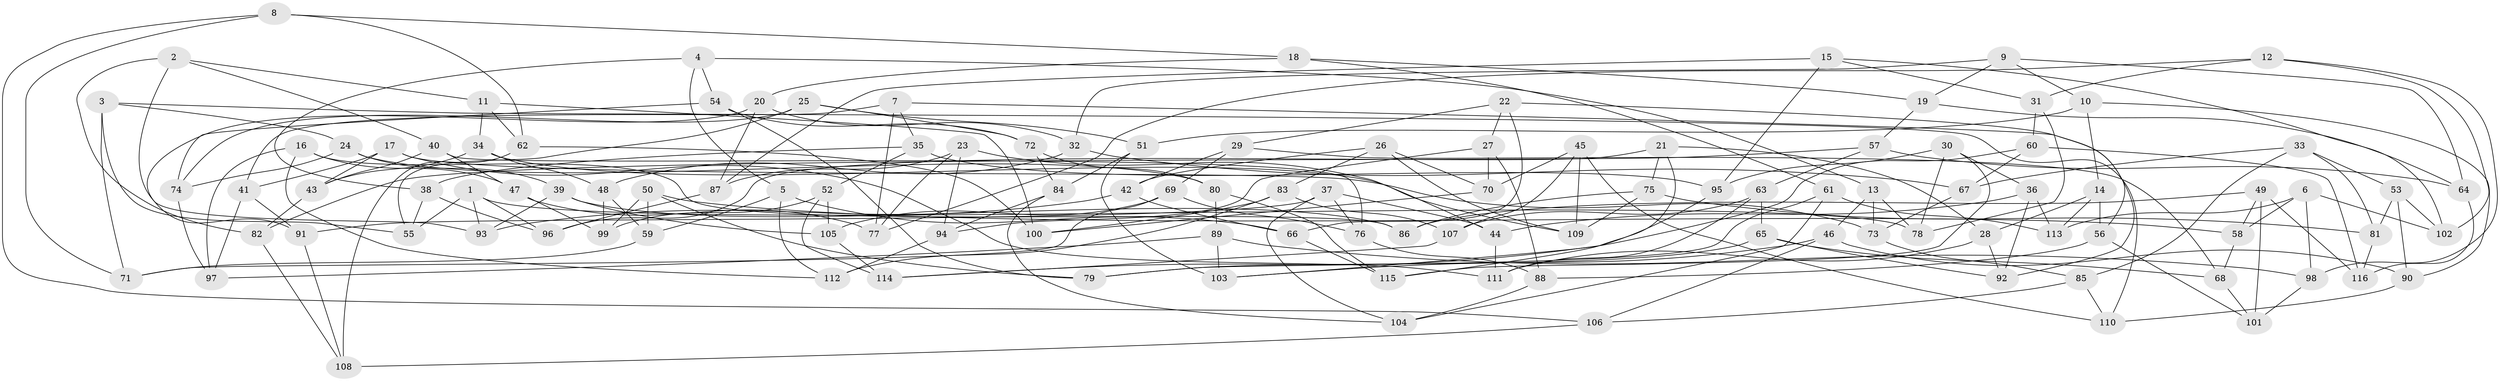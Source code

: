 // coarse degree distribution, {3: 0.10344827586206896, 9: 0.08620689655172414, 4: 0.5862068965517241, 6: 0.034482758620689655, 11: 0.034482758620689655, 8: 0.034482758620689655, 10: 0.034482758620689655, 7: 0.05172413793103448, 5: 0.034482758620689655}
// Generated by graph-tools (version 1.1) at 2025/53/03/04/25 22:53:47]
// undirected, 116 vertices, 232 edges
graph export_dot {
  node [color=gray90,style=filled];
  1;
  2;
  3;
  4;
  5;
  6;
  7;
  8;
  9;
  10;
  11;
  12;
  13;
  14;
  15;
  16;
  17;
  18;
  19;
  20;
  21;
  22;
  23;
  24;
  25;
  26;
  27;
  28;
  29;
  30;
  31;
  32;
  33;
  34;
  35;
  36;
  37;
  38;
  39;
  40;
  41;
  42;
  43;
  44;
  45;
  46;
  47;
  48;
  49;
  50;
  51;
  52;
  53;
  54;
  55;
  56;
  57;
  58;
  59;
  60;
  61;
  62;
  63;
  64;
  65;
  66;
  67;
  68;
  69;
  70;
  71;
  72;
  73;
  74;
  75;
  76;
  77;
  78;
  79;
  80;
  81;
  82;
  83;
  84;
  85;
  86;
  87;
  88;
  89;
  90;
  91;
  92;
  93;
  94;
  95;
  96;
  97;
  98;
  99;
  100;
  101;
  102;
  103;
  104;
  105;
  106;
  107;
  108;
  109;
  110;
  111;
  112;
  113;
  114;
  115;
  116;
  1 -- 96;
  1 -- 93;
  1 -- 78;
  1 -- 55;
  2 -- 40;
  2 -- 93;
  2 -- 11;
  2 -- 82;
  3 -- 71;
  3 -- 110;
  3 -- 24;
  3 -- 55;
  4 -- 5;
  4 -- 13;
  4 -- 38;
  4 -- 54;
  5 -- 59;
  5 -- 66;
  5 -- 112;
  6 -- 98;
  6 -- 113;
  6 -- 58;
  6 -- 102;
  7 -- 77;
  7 -- 35;
  7 -- 41;
  7 -- 92;
  8 -- 62;
  8 -- 71;
  8 -- 106;
  8 -- 18;
  9 -- 64;
  9 -- 19;
  9 -- 10;
  9 -- 32;
  10 -- 14;
  10 -- 90;
  10 -- 51;
  11 -- 100;
  11 -- 62;
  11 -- 34;
  12 -- 31;
  12 -- 102;
  12 -- 77;
  12 -- 98;
  13 -- 78;
  13 -- 73;
  13 -- 46;
  14 -- 56;
  14 -- 28;
  14 -- 113;
  15 -- 102;
  15 -- 87;
  15 -- 31;
  15 -- 95;
  16 -- 47;
  16 -- 112;
  16 -- 97;
  16 -- 86;
  17 -- 111;
  17 -- 43;
  17 -- 73;
  17 -- 41;
  18 -- 19;
  18 -- 61;
  18 -- 20;
  19 -- 57;
  19 -- 64;
  20 -- 87;
  20 -- 91;
  20 -- 32;
  21 -- 115;
  21 -- 75;
  21 -- 96;
  21 -- 28;
  22 -- 29;
  22 -- 66;
  22 -- 27;
  22 -- 56;
  23 -- 44;
  23 -- 77;
  23 -- 94;
  23 -- 87;
  24 -- 80;
  24 -- 74;
  24 -- 39;
  25 -- 55;
  25 -- 51;
  25 -- 72;
  25 -- 74;
  26 -- 83;
  26 -- 42;
  26 -- 109;
  26 -- 70;
  27 -- 88;
  27 -- 94;
  27 -- 70;
  28 -- 111;
  28 -- 92;
  29 -- 68;
  29 -- 42;
  29 -- 69;
  30 -- 36;
  30 -- 115;
  30 -- 78;
  30 -- 95;
  31 -- 60;
  31 -- 78;
  32 -- 67;
  32 -- 48;
  33 -- 53;
  33 -- 67;
  33 -- 81;
  33 -- 85;
  34 -- 48;
  34 -- 109;
  34 -- 43;
  35 -- 95;
  35 -- 38;
  35 -- 52;
  36 -- 92;
  36 -- 44;
  36 -- 113;
  37 -- 44;
  37 -- 91;
  37 -- 76;
  37 -- 104;
  38 -- 96;
  38 -- 55;
  39 -- 93;
  39 -- 105;
  39 -- 86;
  40 -- 47;
  40 -- 76;
  40 -- 43;
  41 -- 91;
  41 -- 97;
  42 -- 66;
  42 -- 93;
  43 -- 82;
  44 -- 111;
  45 -- 110;
  45 -- 107;
  45 -- 70;
  45 -- 109;
  46 -- 90;
  46 -- 103;
  46 -- 106;
  47 -- 77;
  47 -- 99;
  48 -- 99;
  48 -- 59;
  49 -- 58;
  49 -- 116;
  49 -- 86;
  49 -- 101;
  50 -- 79;
  50 -- 59;
  50 -- 58;
  50 -- 99;
  51 -- 84;
  51 -- 103;
  52 -- 105;
  52 -- 99;
  52 -- 114;
  53 -- 102;
  53 -- 81;
  53 -- 90;
  54 -- 72;
  54 -- 74;
  54 -- 79;
  56 -- 101;
  56 -- 88;
  57 -- 64;
  57 -- 82;
  57 -- 63;
  58 -- 68;
  59 -- 71;
  60 -- 116;
  60 -- 114;
  60 -- 67;
  61 -- 104;
  61 -- 79;
  61 -- 113;
  62 -- 100;
  62 -- 108;
  63 -- 65;
  63 -- 111;
  63 -- 107;
  64 -- 116;
  65 -- 92;
  65 -- 68;
  65 -- 79;
  66 -- 115;
  67 -- 73;
  68 -- 101;
  69 -- 105;
  69 -- 71;
  69 -- 76;
  70 -- 100;
  72 -- 84;
  72 -- 80;
  73 -- 85;
  74 -- 97;
  75 -- 109;
  75 -- 81;
  75 -- 86;
  76 -- 88;
  80 -- 89;
  80 -- 115;
  81 -- 116;
  82 -- 108;
  83 -- 107;
  83 -- 112;
  83 -- 100;
  84 -- 94;
  84 -- 104;
  85 -- 110;
  85 -- 106;
  87 -- 96;
  88 -- 104;
  89 -- 103;
  89 -- 98;
  89 -- 97;
  90 -- 110;
  91 -- 108;
  94 -- 112;
  95 -- 103;
  98 -- 101;
  105 -- 114;
  106 -- 108;
  107 -- 114;
}
